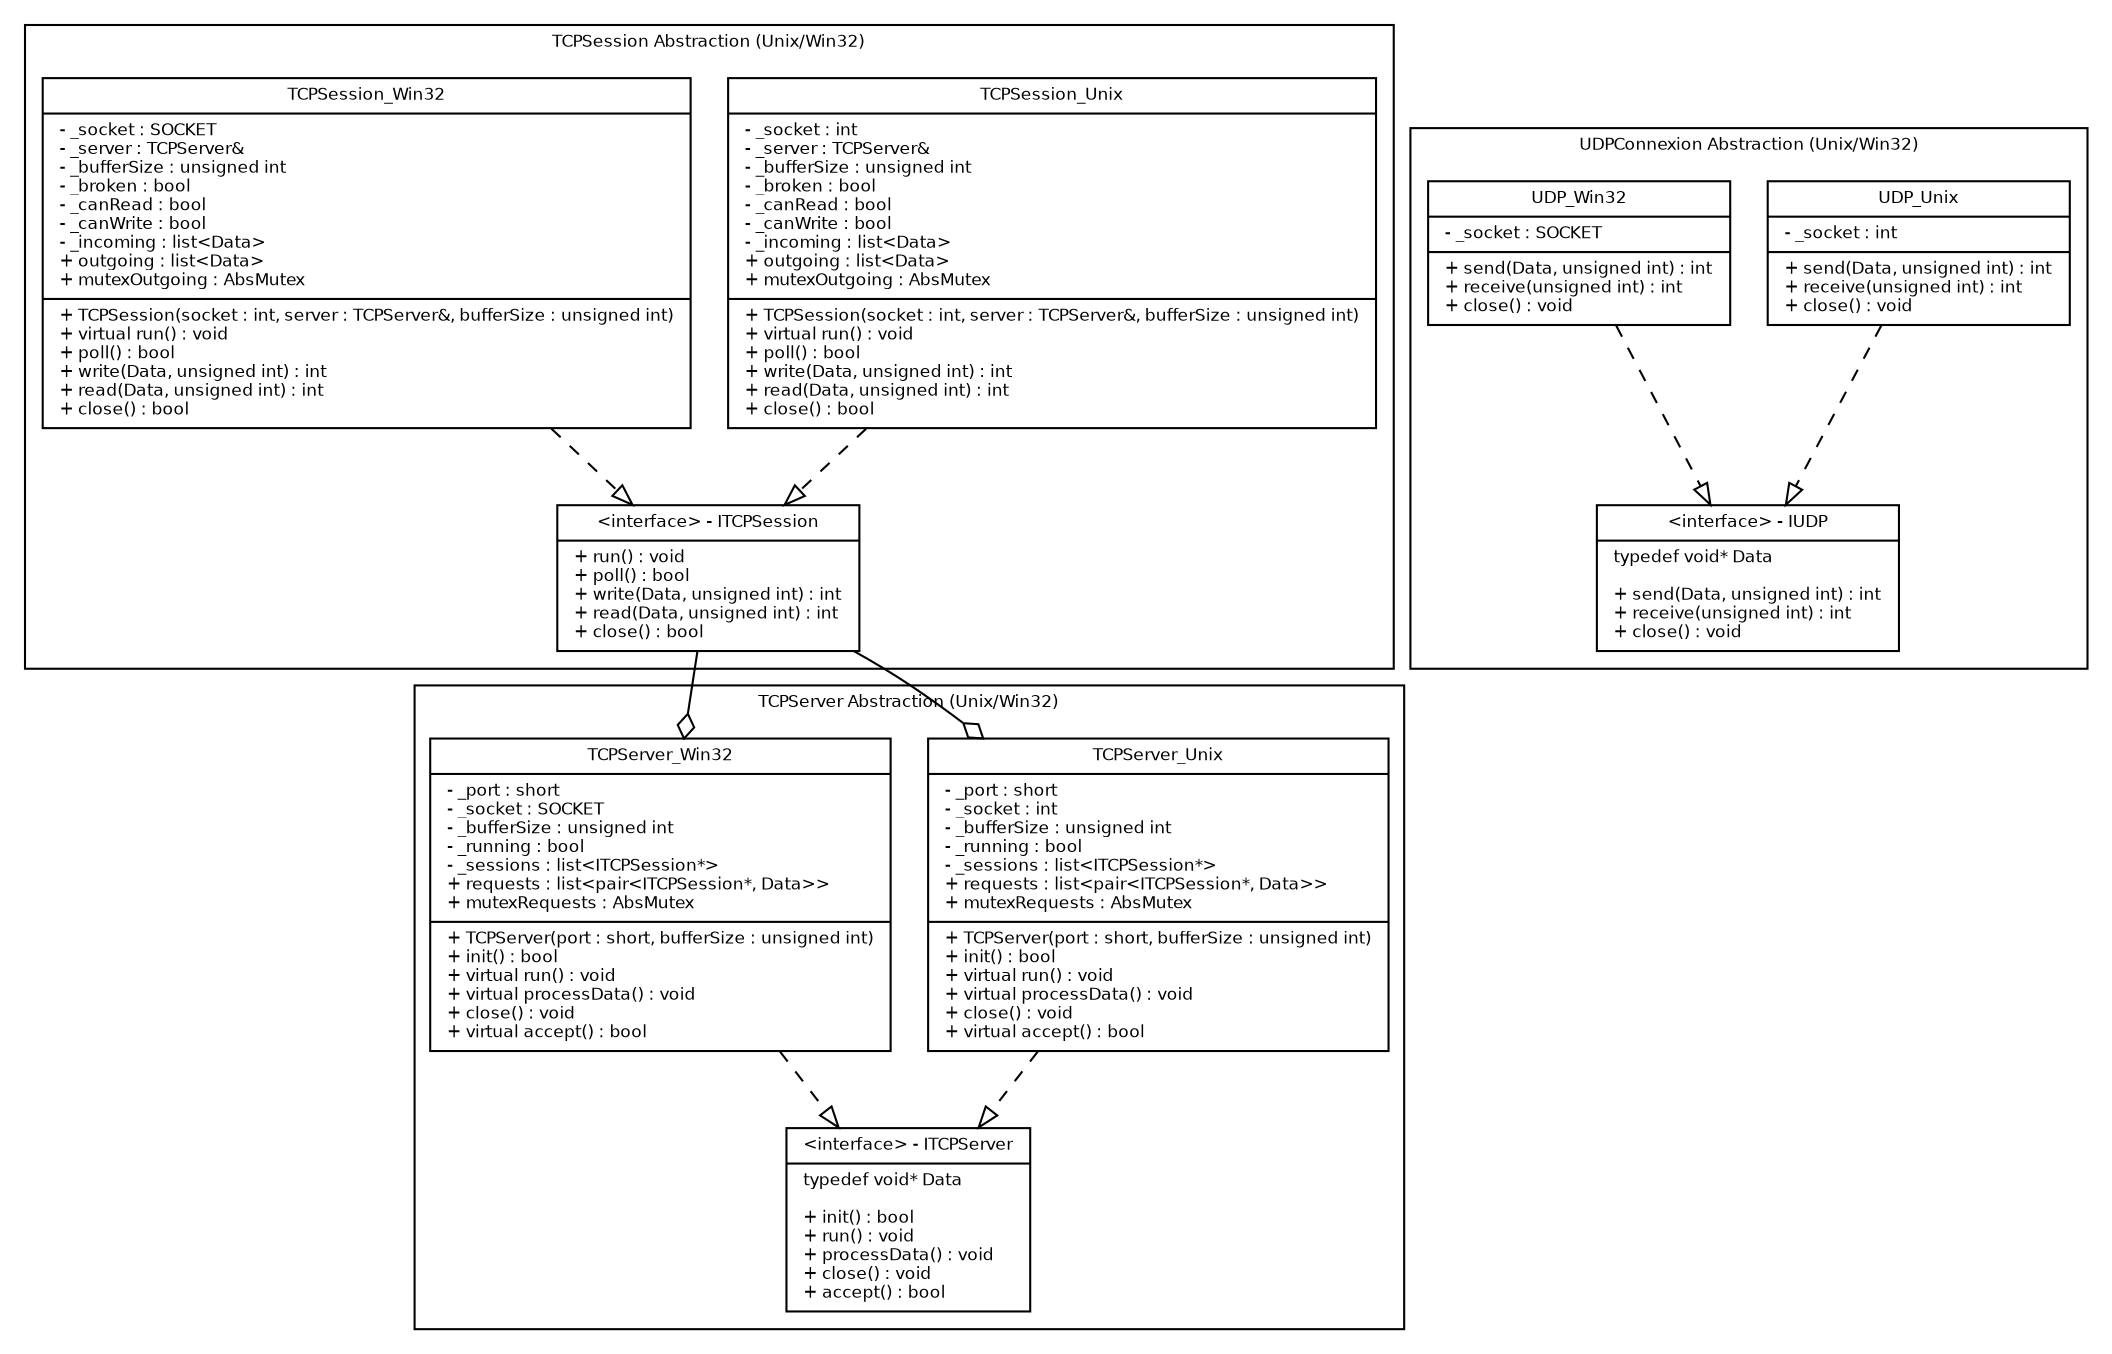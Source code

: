 digraph G {
fontname = "Bitstream Vera Sans"
fontsize = 8

node [
fontname = "Bitstream Vera Sans"
fontsize = 8
shape = "record"
]

//
// TCPSESSION SUBGRAPH
//
subgraph clusterTCPSession {
label = "TCPSession Abstraction (Unix/Win32)"

// Interface ITCPSession
ITCPSession [
label = "{\
\<interface\> - ITCPSession|\
+ run() : void\l\
+ poll() : bool\l\
+ write(Data, unsigned int) : int\l\
+ read(Data, unsigned int) : int\l\
+ close() : bool\l\
}"
]

// Class TCPSession_Unix
TCPSession_Unix [
label = "{\
TCPSession_Unix|\
- _socket : int\l\
- _server : TCPServer&\l\
- _bufferSize : unsigned int\l\
- _broken : bool\l\
- _canRead : bool\l\
- _canWrite : bool\l\
- _incoming : list\<Data\>\l\
+ outgoing : list\<Data\>\l\
+ mutexOutgoing : AbsMutex\l|\
+ TCPSession(socket : int, server : TCPServer&, bufferSize : unsigned int)\l\
+ virtual run() : void\l\
+ poll() : bool\l\
+ write(Data, unsigned int) : int\l\
+ read(Data, unsigned int) : int\l\
+ close() : bool\l\
}"
]

// Class TCPSession_Win32
TCPSession_Win32 [
label = "{\
TCPSession_Win32|\
- _socket : SOCKET\l\
- _server : TCPServer&\l\
- _bufferSize : unsigned int\l\
- _broken : bool\l\
- _canRead : bool\l\
- _canWrite : bool\l\
- _incoming : list\<Data\>\l\
+ outgoing : list\<Data\>\l\
+ mutexOutgoing : AbsMutex\l|\
+ TCPSession(socket : int, server : TCPServer&, bufferSize : unsigned int)\l\
+ virtual run() : void\l\
+ poll() : bool\l\
+ write(Data, unsigned int) : int\l\
+ read(Data, unsigned int) : int\l\
+ close() : bool\l\
}"
]

} // END : TCPSESSION SUBGRAPH

//
// UDP SUBGRAPH
//
subgraph clusterUDP {
label = "UDPConnexion Abstraction (Unix/Win32)"

// Interface IUDP
IUDP [
label = "{\
\<interface\> - IUDP|\
typedef void* Data\l\l\
+ send(Data, unsigned int) : int\l\
+ receive(unsigned int) : int\l\
+ close() : void\l\
}"
]

// Class UDP_Unix
UDP_Unix [
label = "{\
UDP_Unix|\
- _socket : int\l|\
+ send(Data, unsigned int) : int\l\
+ receive(unsigned int) : int\l\
+ close() : void\l\
}"
]

// Class UDP_Win32
UDP_Win32 [
label = "{\
UDP_Win32|\
- _socket : SOCKET\l|\
+ send(Data, unsigned int) : int\l\
+ receive(unsigned int) : int\l\
+ close() : void\l\
}"
]


} // END : UDP SUBGRAPH

//
// TCPSERVER SUBGRAPH
//
subgraph clusterTCPServer {
label = "TCPServer Abstraction (Unix/Win32)"

// Interface ITCPServer
ITCPServer [
label = "{\
\<interface\> - ITCPServer|\
typedef void* Data\l\l\
+ init() : bool\l\
+ run() : void\l\
+ processData() : void\l\
+ close() : void\l\
+ accept() : bool\l\
}"
]

// Class TCPServer_Unix
TCPServer_Unix [
label = "{\
TCPServer_Unix|\
- _port : short\l\
- _socket : int\l\
- _bufferSize : unsigned int\l\
- _running : bool\l\
- _sessions : list\<ITCPSession*\>\l\
+ requests : list\<pair\<ITCPSession*, Data\>\>\l\
+ mutexRequests : AbsMutex\l|\
+ TCPServer(port : short, bufferSize : unsigned int)\l\
+ init() : bool\l\
+ virtual run() : void\l\
+ virtual processData() : void\l\
+ close() : void\l\
+ virtual accept() : bool\l\
}"
]

// Class TCPServer_Win32
TCPServer_Win32 [
label = "{\
TCPServer_Win32|\
- _port : short\l\
- _socket : SOCKET\l\
- _bufferSize : unsigned int\l\
- _running : bool\l\
- _sessions : list\<ITCPSession*\>\l\
+ requests : list\<pair\<ITCPSession*, Data\>\>\l\
+ mutexRequests : AbsMutex\l|\
+ TCPServer(port : short, bufferSize : unsigned int)\l\
+ init() : bool\l\
+ virtual run() : void\l\
+ virtual processData() : void\l\
+ close() : void\l\
+ virtual accept() : bool\l\
}"
]


} // END : TCPSERVER SUBGRAPH

edge [
fontname = "Bitstream Vera Sans"
fontsize = 8
]

// Aggregation
ITCPSession -> TCPServer_Unix [arrowhead = "odiamond" style = "solid"]
ITCPSession -> TCPServer_Win32 [arrowhead = "odiamond" style = "solid"]

// Heritage

// Implement interface
TCPServer_Unix -> ITCPServer [arrowhead = "onormal" style = "dashed"]
TCPServer_Win32 -> ITCPServer [arrowhead = "onormal" style = "dashed"]
UDP_Unix -> IUDP [arrowhead = "onormal" style = "dashed"]
UDP_Win32 -> IUDP [arrowhead = "onormal" style = "dashed"]
TCPSession_Unix -> ITCPSession [arrowhead = "onormal" style = "dashed"]
TCPSession_Win32 -> ITCPSession [arrowhead = "onormal" style = "dashed"]

}
